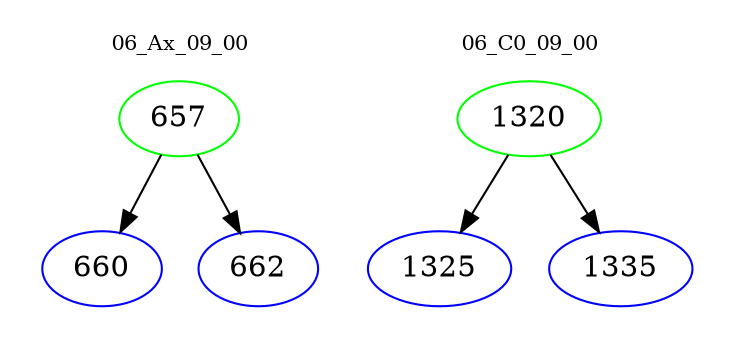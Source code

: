 digraph{
subgraph cluster_0 {
color = white
label = "06_Ax_09_00";
fontsize=10;
T0_657 [label="657", color="green"]
T0_657 -> T0_660 [color="black"]
T0_660 [label="660", color="blue"]
T0_657 -> T0_662 [color="black"]
T0_662 [label="662", color="blue"]
}
subgraph cluster_1 {
color = white
label = "06_C0_09_00";
fontsize=10;
T1_1320 [label="1320", color="green"]
T1_1320 -> T1_1325 [color="black"]
T1_1325 [label="1325", color="blue"]
T1_1320 -> T1_1335 [color="black"]
T1_1335 [label="1335", color="blue"]
}
}
